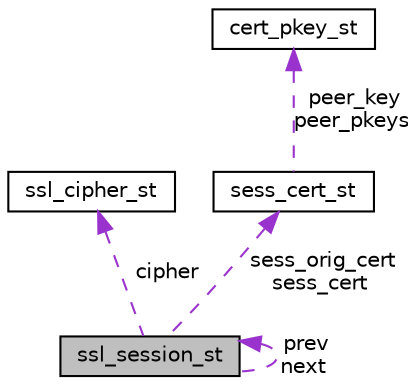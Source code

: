 digraph "ssl_session_st"
{
  edge [fontname="Helvetica",fontsize="10",labelfontname="Helvetica",labelfontsize="10"];
  node [fontname="Helvetica",fontsize="10",shape=record];
  Node1 [label="ssl_session_st",height=0.2,width=0.4,color="black", fillcolor="grey75", style="filled" fontcolor="black"];
  Node2 -> Node1 [dir="back",color="darkorchid3",fontsize="10",style="dashed",label=" cipher" ];
  Node2 [label="ssl_cipher_st",height=0.2,width=0.4,color="black", fillcolor="white", style="filled",URL="$structssl__cipher__st.html"];
  Node1 -> Node1 [dir="back",color="darkorchid3",fontsize="10",style="dashed",label=" prev\nnext" ];
  Node3 -> Node1 [dir="back",color="darkorchid3",fontsize="10",style="dashed",label=" sess_orig_cert\nsess_cert" ];
  Node3 [label="sess_cert_st",height=0.2,width=0.4,color="black", fillcolor="white", style="filled",URL="$structsess__cert__st.html"];
  Node4 -> Node3 [dir="back",color="darkorchid3",fontsize="10",style="dashed",label=" peer_key\npeer_pkeys" ];
  Node4 [label="cert_pkey_st",height=0.2,width=0.4,color="black", fillcolor="white", style="filled",URL="$structcert__pkey__st.html"];
}
